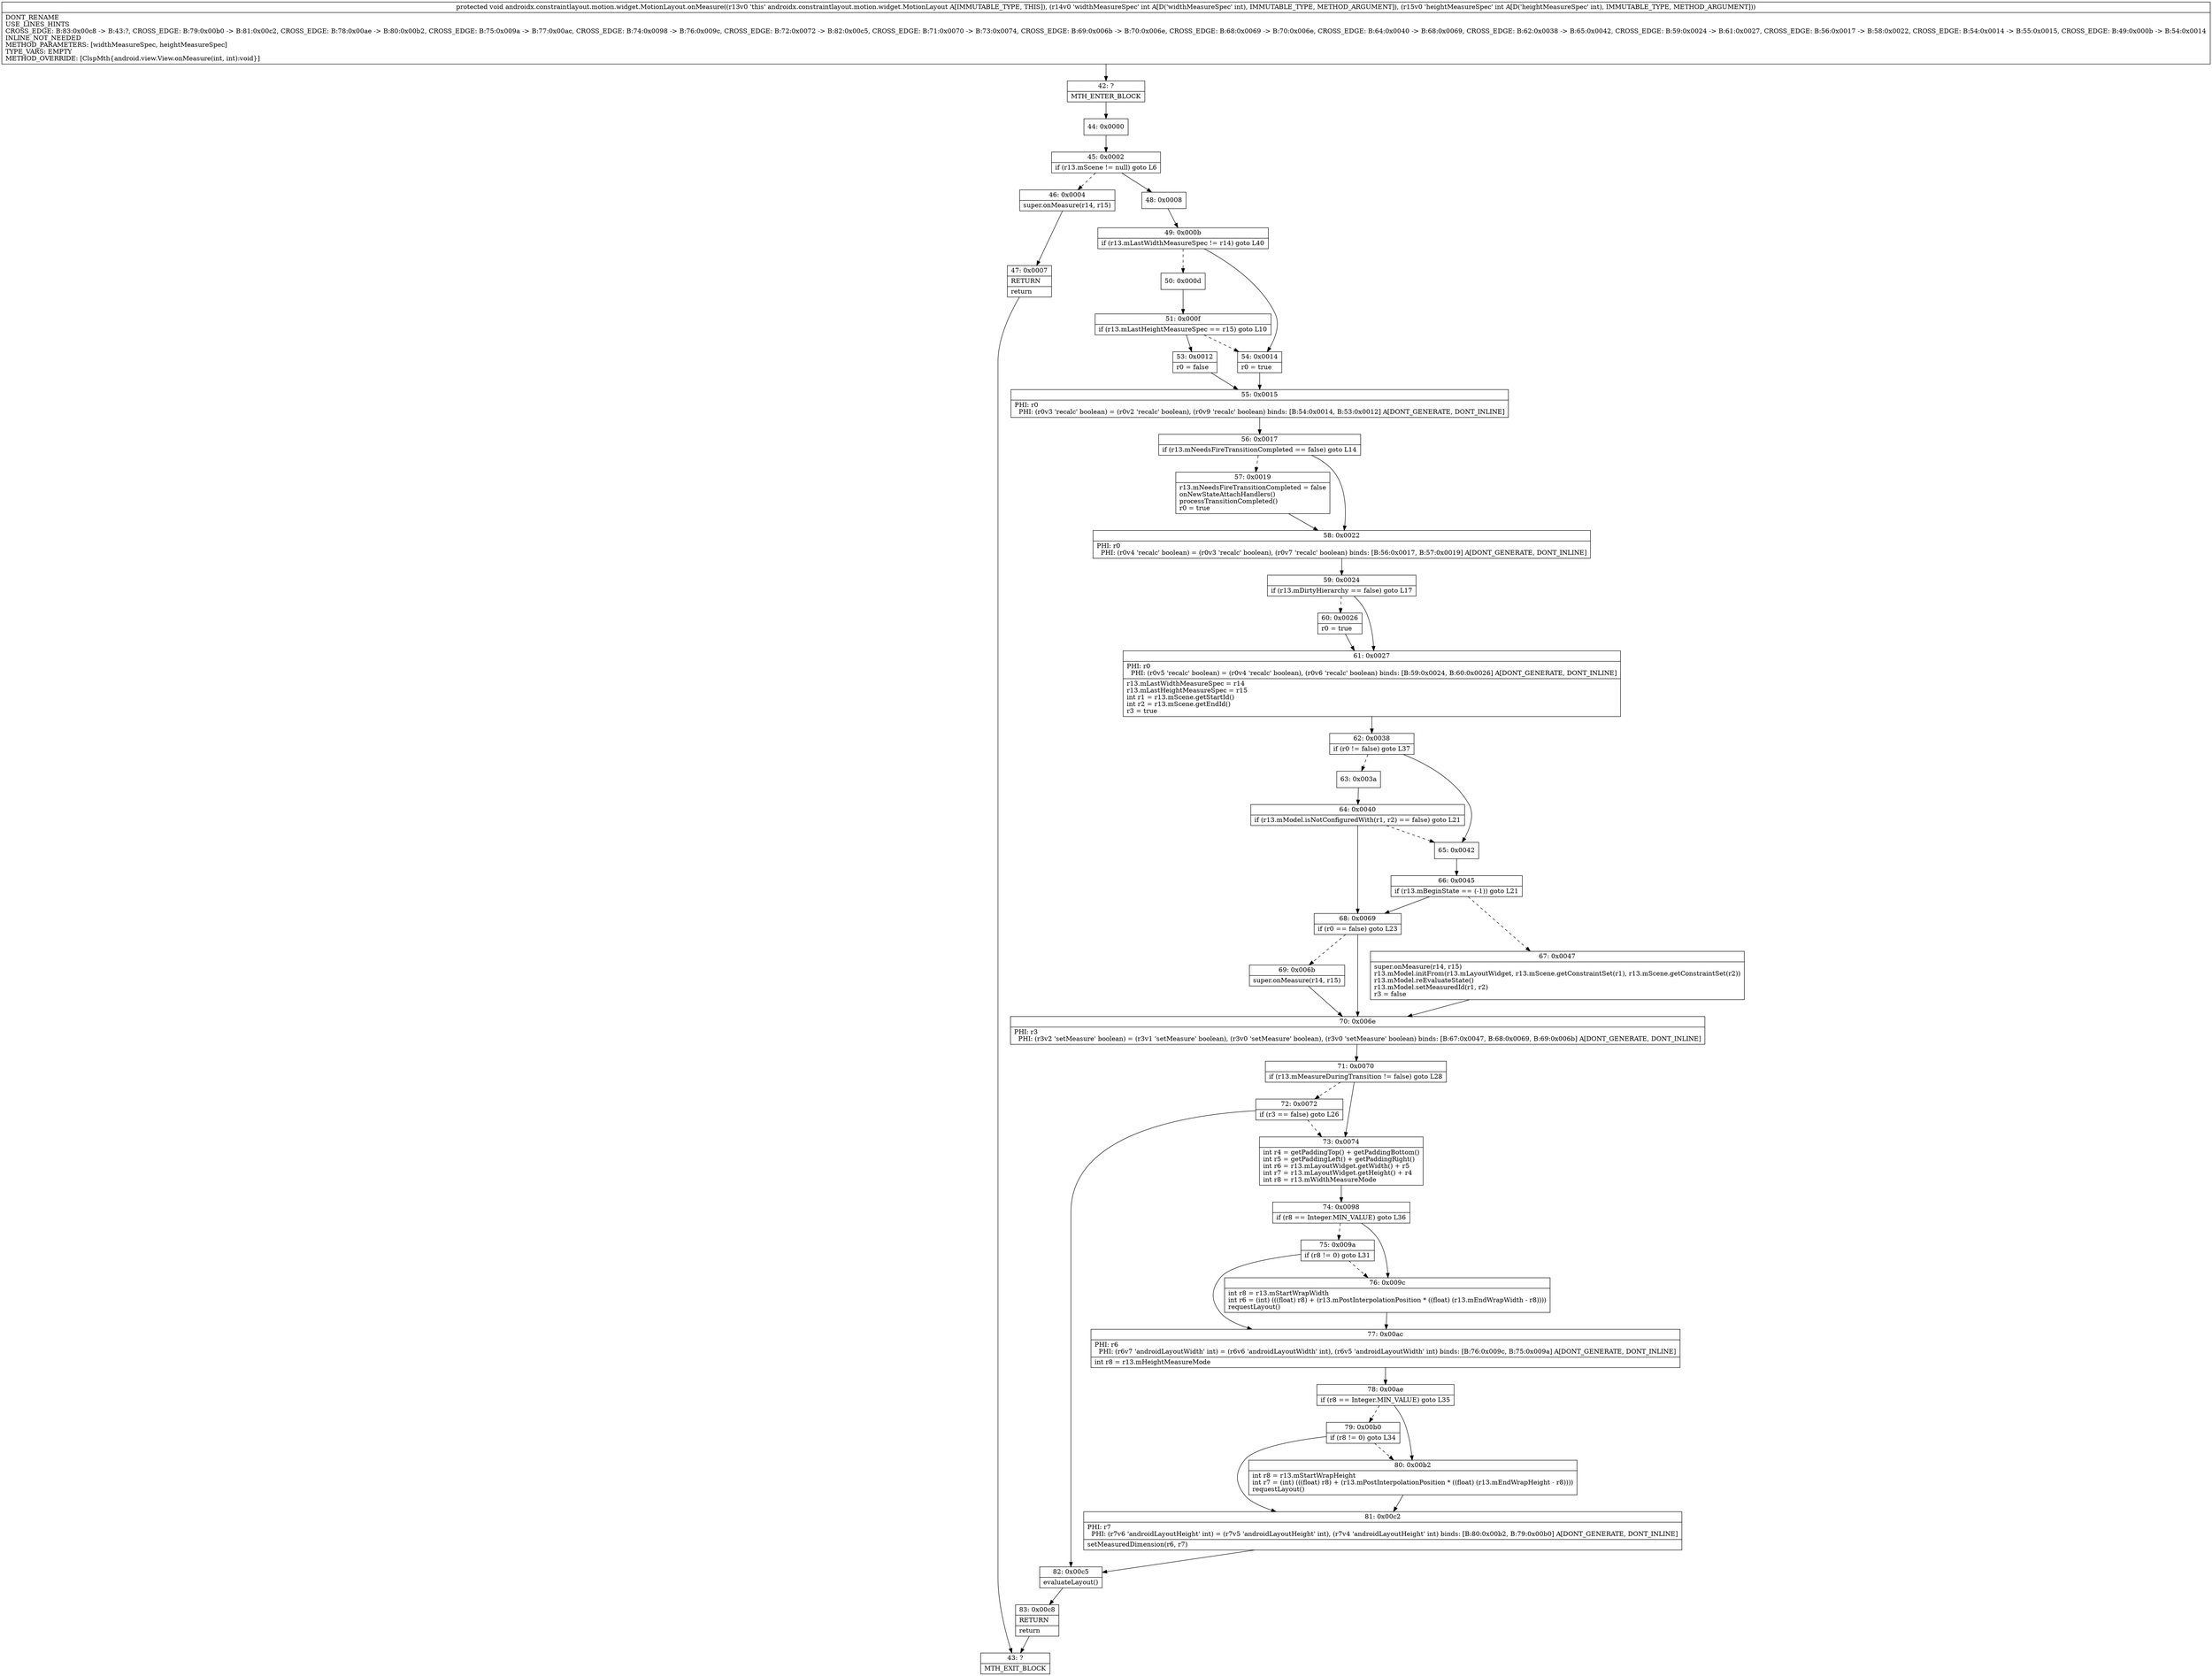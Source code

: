 digraph "CFG forandroidx.constraintlayout.motion.widget.MotionLayout.onMeasure(II)V" {
Node_42 [shape=record,label="{42\:\ ?|MTH_ENTER_BLOCK\l}"];
Node_44 [shape=record,label="{44\:\ 0x0000}"];
Node_45 [shape=record,label="{45\:\ 0x0002|if (r13.mScene != null) goto L6\l}"];
Node_46 [shape=record,label="{46\:\ 0x0004|super.onMeasure(r14, r15)\l}"];
Node_47 [shape=record,label="{47\:\ 0x0007|RETURN\l|return\l}"];
Node_43 [shape=record,label="{43\:\ ?|MTH_EXIT_BLOCK\l}"];
Node_48 [shape=record,label="{48\:\ 0x0008}"];
Node_49 [shape=record,label="{49\:\ 0x000b|if (r13.mLastWidthMeasureSpec != r14) goto L40\l}"];
Node_50 [shape=record,label="{50\:\ 0x000d}"];
Node_51 [shape=record,label="{51\:\ 0x000f|if (r13.mLastHeightMeasureSpec == r15) goto L10\l}"];
Node_53 [shape=record,label="{53\:\ 0x0012|r0 = false\l}"];
Node_55 [shape=record,label="{55\:\ 0x0015|PHI: r0 \l  PHI: (r0v3 'recalc' boolean) = (r0v2 'recalc' boolean), (r0v9 'recalc' boolean) binds: [B:54:0x0014, B:53:0x0012] A[DONT_GENERATE, DONT_INLINE]\l}"];
Node_56 [shape=record,label="{56\:\ 0x0017|if (r13.mNeedsFireTransitionCompleted == false) goto L14\l}"];
Node_57 [shape=record,label="{57\:\ 0x0019|r13.mNeedsFireTransitionCompleted = false\lonNewStateAttachHandlers()\lprocessTransitionCompleted()\lr0 = true\l}"];
Node_58 [shape=record,label="{58\:\ 0x0022|PHI: r0 \l  PHI: (r0v4 'recalc' boolean) = (r0v3 'recalc' boolean), (r0v7 'recalc' boolean) binds: [B:56:0x0017, B:57:0x0019] A[DONT_GENERATE, DONT_INLINE]\l}"];
Node_59 [shape=record,label="{59\:\ 0x0024|if (r13.mDirtyHierarchy == false) goto L17\l}"];
Node_60 [shape=record,label="{60\:\ 0x0026|r0 = true\l}"];
Node_61 [shape=record,label="{61\:\ 0x0027|PHI: r0 \l  PHI: (r0v5 'recalc' boolean) = (r0v4 'recalc' boolean), (r0v6 'recalc' boolean) binds: [B:59:0x0024, B:60:0x0026] A[DONT_GENERATE, DONT_INLINE]\l|r13.mLastWidthMeasureSpec = r14\lr13.mLastHeightMeasureSpec = r15\lint r1 = r13.mScene.getStartId()\lint r2 = r13.mScene.getEndId()\lr3 = true\l}"];
Node_62 [shape=record,label="{62\:\ 0x0038|if (r0 != false) goto L37\l}"];
Node_63 [shape=record,label="{63\:\ 0x003a}"];
Node_64 [shape=record,label="{64\:\ 0x0040|if (r13.mModel.isNotConfiguredWith(r1, r2) == false) goto L21\l}"];
Node_68 [shape=record,label="{68\:\ 0x0069|if (r0 == false) goto L23\l}"];
Node_69 [shape=record,label="{69\:\ 0x006b|super.onMeasure(r14, r15)\l}"];
Node_70 [shape=record,label="{70\:\ 0x006e|PHI: r3 \l  PHI: (r3v2 'setMeasure' boolean) = (r3v1 'setMeasure' boolean), (r3v0 'setMeasure' boolean), (r3v0 'setMeasure' boolean) binds: [B:67:0x0047, B:68:0x0069, B:69:0x006b] A[DONT_GENERATE, DONT_INLINE]\l}"];
Node_71 [shape=record,label="{71\:\ 0x0070|if (r13.mMeasureDuringTransition != false) goto L28\l}"];
Node_72 [shape=record,label="{72\:\ 0x0072|if (r3 == false) goto L26\l}"];
Node_82 [shape=record,label="{82\:\ 0x00c5|evaluateLayout()\l}"];
Node_83 [shape=record,label="{83\:\ 0x00c8|RETURN\l|return\l}"];
Node_73 [shape=record,label="{73\:\ 0x0074|int r4 = getPaddingTop() + getPaddingBottom()\lint r5 = getPaddingLeft() + getPaddingRight()\lint r6 = r13.mLayoutWidget.getWidth() + r5\lint r7 = r13.mLayoutWidget.getHeight() + r4\lint r8 = r13.mWidthMeasureMode\l}"];
Node_74 [shape=record,label="{74\:\ 0x0098|if (r8 == Integer.MIN_VALUE) goto L36\l}"];
Node_75 [shape=record,label="{75\:\ 0x009a|if (r8 != 0) goto L31\l}"];
Node_77 [shape=record,label="{77\:\ 0x00ac|PHI: r6 \l  PHI: (r6v7 'androidLayoutWidth' int) = (r6v6 'androidLayoutWidth' int), (r6v5 'androidLayoutWidth' int) binds: [B:76:0x009c, B:75:0x009a] A[DONT_GENERATE, DONT_INLINE]\l|int r8 = r13.mHeightMeasureMode\l}"];
Node_78 [shape=record,label="{78\:\ 0x00ae|if (r8 == Integer.MIN_VALUE) goto L35\l}"];
Node_79 [shape=record,label="{79\:\ 0x00b0|if (r8 != 0) goto L34\l}"];
Node_81 [shape=record,label="{81\:\ 0x00c2|PHI: r7 \l  PHI: (r7v6 'androidLayoutHeight' int) = (r7v5 'androidLayoutHeight' int), (r7v4 'androidLayoutHeight' int) binds: [B:80:0x00b2, B:79:0x00b0] A[DONT_GENERATE, DONT_INLINE]\l|setMeasuredDimension(r6, r7)\l}"];
Node_80 [shape=record,label="{80\:\ 0x00b2|int r8 = r13.mStartWrapHeight\lint r7 = (int) (((float) r8) + (r13.mPostInterpolationPosition * ((float) (r13.mEndWrapHeight \- r8))))\lrequestLayout()\l}"];
Node_76 [shape=record,label="{76\:\ 0x009c|int r8 = r13.mStartWrapWidth\lint r6 = (int) (((float) r8) + (r13.mPostInterpolationPosition * ((float) (r13.mEndWrapWidth \- r8))))\lrequestLayout()\l}"];
Node_65 [shape=record,label="{65\:\ 0x0042}"];
Node_66 [shape=record,label="{66\:\ 0x0045|if (r13.mBeginState == (\-1)) goto L21\l}"];
Node_67 [shape=record,label="{67\:\ 0x0047|super.onMeasure(r14, r15)\lr13.mModel.initFrom(r13.mLayoutWidget, r13.mScene.getConstraintSet(r1), r13.mScene.getConstraintSet(r2))\lr13.mModel.reEvaluateState()\lr13.mModel.setMeasuredId(r1, r2)\lr3 = false\l}"];
Node_54 [shape=record,label="{54\:\ 0x0014|r0 = true\l}"];
MethodNode[shape=record,label="{protected void androidx.constraintlayout.motion.widget.MotionLayout.onMeasure((r13v0 'this' androidx.constraintlayout.motion.widget.MotionLayout A[IMMUTABLE_TYPE, THIS]), (r14v0 'widthMeasureSpec' int A[D('widthMeasureSpec' int), IMMUTABLE_TYPE, METHOD_ARGUMENT]), (r15v0 'heightMeasureSpec' int A[D('heightMeasureSpec' int), IMMUTABLE_TYPE, METHOD_ARGUMENT]))  | DONT_RENAME\lUSE_LINES_HINTS\lCROSS_EDGE: B:83:0x00c8 \-\> B:43:?, CROSS_EDGE: B:79:0x00b0 \-\> B:81:0x00c2, CROSS_EDGE: B:78:0x00ae \-\> B:80:0x00b2, CROSS_EDGE: B:75:0x009a \-\> B:77:0x00ac, CROSS_EDGE: B:74:0x0098 \-\> B:76:0x009c, CROSS_EDGE: B:72:0x0072 \-\> B:82:0x00c5, CROSS_EDGE: B:71:0x0070 \-\> B:73:0x0074, CROSS_EDGE: B:69:0x006b \-\> B:70:0x006e, CROSS_EDGE: B:68:0x0069 \-\> B:70:0x006e, CROSS_EDGE: B:64:0x0040 \-\> B:68:0x0069, CROSS_EDGE: B:62:0x0038 \-\> B:65:0x0042, CROSS_EDGE: B:59:0x0024 \-\> B:61:0x0027, CROSS_EDGE: B:56:0x0017 \-\> B:58:0x0022, CROSS_EDGE: B:54:0x0014 \-\> B:55:0x0015, CROSS_EDGE: B:49:0x000b \-\> B:54:0x0014\lINLINE_NOT_NEEDED\lMETHOD_PARAMETERS: [widthMeasureSpec, heightMeasureSpec]\lTYPE_VARS: EMPTY\lMETHOD_OVERRIDE: [ClspMth\{android.view.View.onMeasure(int, int):void\}]\l}"];
MethodNode -> Node_42;Node_42 -> Node_44;
Node_44 -> Node_45;
Node_45 -> Node_46[style=dashed];
Node_45 -> Node_48;
Node_46 -> Node_47;
Node_47 -> Node_43;
Node_48 -> Node_49;
Node_49 -> Node_50[style=dashed];
Node_49 -> Node_54;
Node_50 -> Node_51;
Node_51 -> Node_53;
Node_51 -> Node_54[style=dashed];
Node_53 -> Node_55;
Node_55 -> Node_56;
Node_56 -> Node_57[style=dashed];
Node_56 -> Node_58;
Node_57 -> Node_58;
Node_58 -> Node_59;
Node_59 -> Node_60[style=dashed];
Node_59 -> Node_61;
Node_60 -> Node_61;
Node_61 -> Node_62;
Node_62 -> Node_63[style=dashed];
Node_62 -> Node_65;
Node_63 -> Node_64;
Node_64 -> Node_65[style=dashed];
Node_64 -> Node_68;
Node_68 -> Node_69[style=dashed];
Node_68 -> Node_70;
Node_69 -> Node_70;
Node_70 -> Node_71;
Node_71 -> Node_72[style=dashed];
Node_71 -> Node_73;
Node_72 -> Node_73[style=dashed];
Node_72 -> Node_82;
Node_82 -> Node_83;
Node_83 -> Node_43;
Node_73 -> Node_74;
Node_74 -> Node_75[style=dashed];
Node_74 -> Node_76;
Node_75 -> Node_76[style=dashed];
Node_75 -> Node_77;
Node_77 -> Node_78;
Node_78 -> Node_79[style=dashed];
Node_78 -> Node_80;
Node_79 -> Node_80[style=dashed];
Node_79 -> Node_81;
Node_81 -> Node_82;
Node_80 -> Node_81;
Node_76 -> Node_77;
Node_65 -> Node_66;
Node_66 -> Node_67[style=dashed];
Node_66 -> Node_68;
Node_67 -> Node_70;
Node_54 -> Node_55;
}

